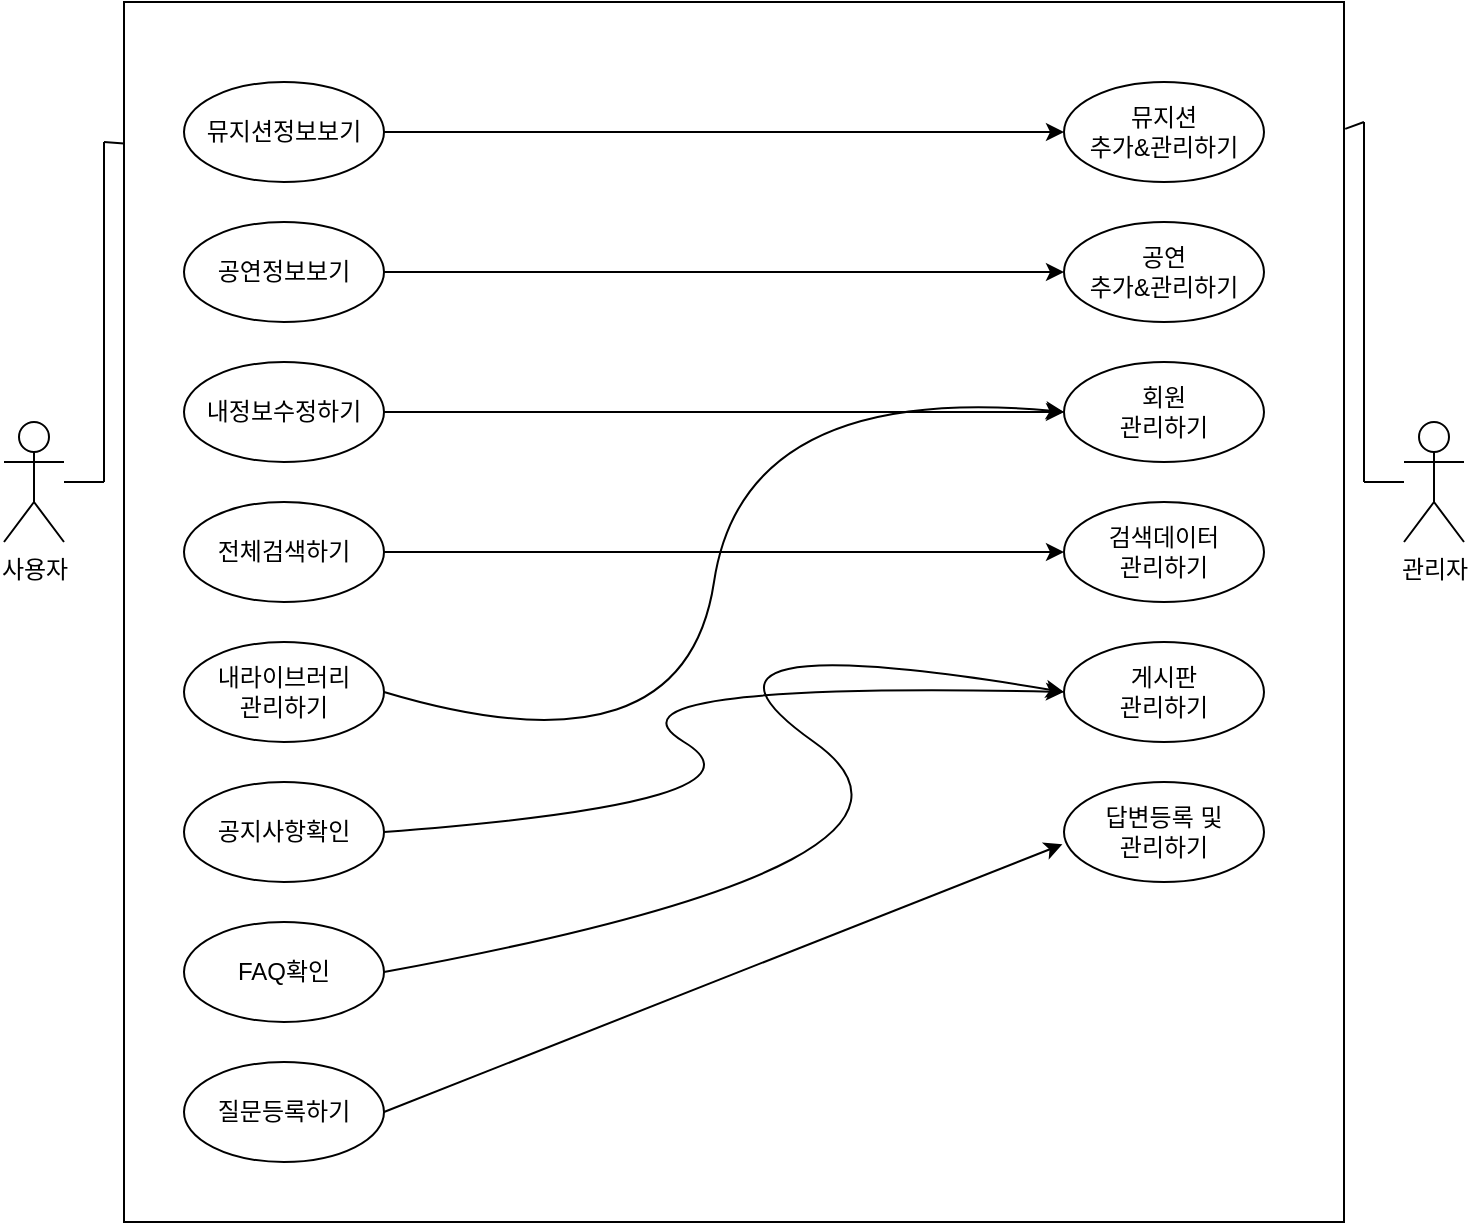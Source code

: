 <mxfile version="21.2.8" type="device">
  <diagram name="페이지-1" id="MNSyX0nAyqIWLE5m86CJ">
    <mxGraphModel dx="915" dy="690" grid="1" gridSize="10" guides="1" tooltips="1" connect="1" arrows="1" fold="1" page="1" pageScale="1" pageWidth="827" pageHeight="1169" math="0" shadow="0">
      <root>
        <mxCell id="0" />
        <mxCell id="1" parent="0" />
        <mxCell id="owrfFXBdQkXe82NQp9ih-38" value="" style="whiteSpace=wrap;html=1;aspect=fixed;" vertex="1" parent="1">
          <mxGeometry x="120" y="240" width="610" height="610" as="geometry" />
        </mxCell>
        <mxCell id="owrfFXBdQkXe82NQp9ih-4" value="사용자" style="shape=umlActor;verticalLabelPosition=bottom;verticalAlign=top;html=1;outlineConnect=0;" vertex="1" parent="1">
          <mxGeometry x="60" y="450" width="30" height="60" as="geometry" />
        </mxCell>
        <mxCell id="owrfFXBdQkXe82NQp9ih-5" value="관리자" style="shape=umlActor;verticalLabelPosition=bottom;verticalAlign=top;html=1;outlineConnect=0;" vertex="1" parent="1">
          <mxGeometry x="760" y="450" width="30" height="60" as="geometry" />
        </mxCell>
        <mxCell id="owrfFXBdQkXe82NQp9ih-6" value="뮤지션정보보기" style="ellipse;whiteSpace=wrap;html=1;" vertex="1" parent="1">
          <mxGeometry x="150" y="280" width="100" height="50" as="geometry" />
        </mxCell>
        <mxCell id="owrfFXBdQkXe82NQp9ih-7" value="공연정보보기" style="ellipse;whiteSpace=wrap;html=1;" vertex="1" parent="1">
          <mxGeometry x="150" y="350" width="100" height="50" as="geometry" />
        </mxCell>
        <mxCell id="owrfFXBdQkXe82NQp9ih-8" value="내정보수정하기" style="ellipse;whiteSpace=wrap;html=1;" vertex="1" parent="1">
          <mxGeometry x="150" y="420" width="100" height="50" as="geometry" />
        </mxCell>
        <mxCell id="owrfFXBdQkXe82NQp9ih-10" value="전체검색하기" style="ellipse;whiteSpace=wrap;html=1;" vertex="1" parent="1">
          <mxGeometry x="150" y="490" width="100" height="50" as="geometry" />
        </mxCell>
        <mxCell id="owrfFXBdQkXe82NQp9ih-11" value="내라이브러리&lt;br&gt;관리하기" style="ellipse;whiteSpace=wrap;html=1;" vertex="1" parent="1">
          <mxGeometry x="150" y="560" width="100" height="50" as="geometry" />
        </mxCell>
        <mxCell id="owrfFXBdQkXe82NQp9ih-12" value="공지사항확인" style="ellipse;whiteSpace=wrap;html=1;" vertex="1" parent="1">
          <mxGeometry x="150" y="630" width="100" height="50" as="geometry" />
        </mxCell>
        <mxCell id="owrfFXBdQkXe82NQp9ih-13" value="FAQ확인" style="ellipse;whiteSpace=wrap;html=1;" vertex="1" parent="1">
          <mxGeometry x="150" y="700" width="100" height="50" as="geometry" />
        </mxCell>
        <mxCell id="owrfFXBdQkXe82NQp9ih-14" value="뮤지션&lt;br&gt;추가&amp;amp;관리하기" style="ellipse;whiteSpace=wrap;html=1;" vertex="1" parent="1">
          <mxGeometry x="590" y="280" width="100" height="50" as="geometry" />
        </mxCell>
        <mxCell id="owrfFXBdQkXe82NQp9ih-15" value="공연&lt;br&gt;추가&amp;amp;관리하기" style="ellipse;whiteSpace=wrap;html=1;" vertex="1" parent="1">
          <mxGeometry x="590" y="350" width="100" height="50" as="geometry" />
        </mxCell>
        <mxCell id="owrfFXBdQkXe82NQp9ih-16" value="회원&lt;br&gt;관리하기" style="ellipse;whiteSpace=wrap;html=1;" vertex="1" parent="1">
          <mxGeometry x="590" y="420" width="100" height="50" as="geometry" />
        </mxCell>
        <mxCell id="owrfFXBdQkXe82NQp9ih-17" value="검색데이터&lt;br&gt;관리하기" style="ellipse;whiteSpace=wrap;html=1;" vertex="1" parent="1">
          <mxGeometry x="590" y="490" width="100" height="50" as="geometry" />
        </mxCell>
        <mxCell id="owrfFXBdQkXe82NQp9ih-18" value="게시판&lt;br&gt;관리하기" style="ellipse;whiteSpace=wrap;html=1;" vertex="1" parent="1">
          <mxGeometry x="590" y="560" width="100" height="50" as="geometry" />
        </mxCell>
        <mxCell id="owrfFXBdQkXe82NQp9ih-19" value="" style="endArrow=classic;html=1;rounded=0;exitX=1;exitY=0.5;exitDx=0;exitDy=0;entryX=0;entryY=0.5;entryDx=0;entryDy=0;" edge="1" parent="1" source="owrfFXBdQkXe82NQp9ih-6" target="owrfFXBdQkXe82NQp9ih-14">
          <mxGeometry width="50" height="50" relative="1" as="geometry">
            <mxPoint x="350" y="630" as="sourcePoint" />
            <mxPoint x="400" y="580" as="targetPoint" />
          </mxGeometry>
        </mxCell>
        <mxCell id="owrfFXBdQkXe82NQp9ih-22" value="" style="endArrow=classic;html=1;rounded=0;exitX=1;exitY=0.5;exitDx=0;exitDy=0;entryX=0;entryY=0.5;entryDx=0;entryDy=0;" edge="1" parent="1" source="owrfFXBdQkXe82NQp9ih-7" target="owrfFXBdQkXe82NQp9ih-15">
          <mxGeometry width="50" height="50" relative="1" as="geometry">
            <mxPoint x="350" y="630" as="sourcePoint" />
            <mxPoint x="400" y="580" as="targetPoint" />
          </mxGeometry>
        </mxCell>
        <mxCell id="owrfFXBdQkXe82NQp9ih-23" value="" style="endArrow=classic;html=1;rounded=0;exitX=1;exitY=0.5;exitDx=0;exitDy=0;entryX=0;entryY=0.5;entryDx=0;entryDy=0;" edge="1" parent="1" source="owrfFXBdQkXe82NQp9ih-8" target="owrfFXBdQkXe82NQp9ih-16">
          <mxGeometry width="50" height="50" relative="1" as="geometry">
            <mxPoint x="350" y="630" as="sourcePoint" />
            <mxPoint x="400" y="580" as="targetPoint" />
          </mxGeometry>
        </mxCell>
        <mxCell id="owrfFXBdQkXe82NQp9ih-24" value="" style="endArrow=classic;html=1;rounded=0;exitX=1;exitY=0.5;exitDx=0;exitDy=0;entryX=0;entryY=0.5;entryDx=0;entryDy=0;" edge="1" parent="1" source="owrfFXBdQkXe82NQp9ih-10" target="owrfFXBdQkXe82NQp9ih-17">
          <mxGeometry width="50" height="50" relative="1" as="geometry">
            <mxPoint x="350" y="630" as="sourcePoint" />
            <mxPoint x="400" y="580" as="targetPoint" />
          </mxGeometry>
        </mxCell>
        <mxCell id="owrfFXBdQkXe82NQp9ih-26" value="" style="curved=1;endArrow=classic;html=1;rounded=0;exitX=1;exitY=0.5;exitDx=0;exitDy=0;entryX=0;entryY=0.5;entryDx=0;entryDy=0;" edge="1" parent="1" source="owrfFXBdQkXe82NQp9ih-11" target="owrfFXBdQkXe82NQp9ih-16">
          <mxGeometry width="50" height="50" relative="1" as="geometry">
            <mxPoint x="350" y="630" as="sourcePoint" />
            <mxPoint x="400" y="580" as="targetPoint" />
            <Array as="points">
              <mxPoint x="400" y="630" />
              <mxPoint x="430" y="430" />
            </Array>
          </mxGeometry>
        </mxCell>
        <mxCell id="owrfFXBdQkXe82NQp9ih-27" value="" style="curved=1;endArrow=classic;html=1;rounded=0;exitX=1;exitY=0.5;exitDx=0;exitDy=0;entryX=0;entryY=0.5;entryDx=0;entryDy=0;" edge="1" parent="1" source="owrfFXBdQkXe82NQp9ih-12" target="owrfFXBdQkXe82NQp9ih-18">
          <mxGeometry width="50" height="50" relative="1" as="geometry">
            <mxPoint x="350" y="630" as="sourcePoint" />
            <mxPoint x="400" y="580" as="targetPoint" />
            <Array as="points">
              <mxPoint x="450" y="640" />
              <mxPoint x="350" y="580" />
            </Array>
          </mxGeometry>
        </mxCell>
        <mxCell id="owrfFXBdQkXe82NQp9ih-28" value="" style="curved=1;endArrow=classic;html=1;rounded=0;exitX=1;exitY=0.5;exitDx=0;exitDy=0;entryX=0;entryY=0.5;entryDx=0;entryDy=0;" edge="1" parent="1" source="owrfFXBdQkXe82NQp9ih-13" target="owrfFXBdQkXe82NQp9ih-18">
          <mxGeometry width="50" height="50" relative="1" as="geometry">
            <mxPoint x="350" y="630" as="sourcePoint" />
            <mxPoint x="400" y="580" as="targetPoint" />
            <Array as="points">
              <mxPoint x="550" y="670" />
              <mxPoint x="380" y="550" />
            </Array>
          </mxGeometry>
        </mxCell>
        <mxCell id="owrfFXBdQkXe82NQp9ih-29" value="질문등록하기" style="ellipse;whiteSpace=wrap;html=1;" vertex="1" parent="1">
          <mxGeometry x="150" y="770" width="100" height="50" as="geometry" />
        </mxCell>
        <mxCell id="owrfFXBdQkXe82NQp9ih-30" value="답변등록 및&lt;br&gt;관리하기" style="ellipse;whiteSpace=wrap;html=1;" vertex="1" parent="1">
          <mxGeometry x="590" y="630" width="100" height="50" as="geometry" />
        </mxCell>
        <mxCell id="owrfFXBdQkXe82NQp9ih-37" value="" style="endArrow=classic;html=1;rounded=0;exitX=1;exitY=0.5;exitDx=0;exitDy=0;entryX=-0.008;entryY=0.623;entryDx=0;entryDy=0;entryPerimeter=0;" edge="1" parent="1" source="owrfFXBdQkXe82NQp9ih-29" target="owrfFXBdQkXe82NQp9ih-30">
          <mxGeometry width="50" height="50" relative="1" as="geometry">
            <mxPoint x="350" y="630" as="sourcePoint" />
            <mxPoint x="400" y="580" as="targetPoint" />
          </mxGeometry>
        </mxCell>
        <mxCell id="owrfFXBdQkXe82NQp9ih-39" value="" style="endArrow=none;html=1;rounded=0;entryX=0;entryY=0.116;entryDx=0;entryDy=0;entryPerimeter=0;" edge="1" parent="1" target="owrfFXBdQkXe82NQp9ih-38">
          <mxGeometry width="50" height="50" relative="1" as="geometry">
            <mxPoint x="110" y="310" as="sourcePoint" />
            <mxPoint x="460" y="530" as="targetPoint" />
          </mxGeometry>
        </mxCell>
        <mxCell id="owrfFXBdQkXe82NQp9ih-40" value="" style="endArrow=none;html=1;rounded=0;" edge="1" parent="1">
          <mxGeometry width="50" height="50" relative="1" as="geometry">
            <mxPoint x="110" y="480" as="sourcePoint" />
            <mxPoint x="110" y="310" as="targetPoint" />
          </mxGeometry>
        </mxCell>
        <mxCell id="owrfFXBdQkXe82NQp9ih-42" value="" style="endArrow=none;html=1;rounded=0;" edge="1" parent="1" source="owrfFXBdQkXe82NQp9ih-4">
          <mxGeometry width="50" height="50" relative="1" as="geometry">
            <mxPoint x="410" y="580" as="sourcePoint" />
            <mxPoint x="110" y="480" as="targetPoint" />
          </mxGeometry>
        </mxCell>
        <mxCell id="owrfFXBdQkXe82NQp9ih-45" value="" style="endArrow=none;html=1;rounded=0;" edge="1" parent="1" target="owrfFXBdQkXe82NQp9ih-5">
          <mxGeometry width="50" height="50" relative="1" as="geometry">
            <mxPoint x="740" y="480" as="sourcePoint" />
            <mxPoint x="460" y="530" as="targetPoint" />
          </mxGeometry>
        </mxCell>
        <mxCell id="owrfFXBdQkXe82NQp9ih-46" value="" style="endArrow=none;html=1;rounded=0;" edge="1" parent="1">
          <mxGeometry width="50" height="50" relative="1" as="geometry">
            <mxPoint x="740" y="480" as="sourcePoint" />
            <mxPoint x="740" y="300" as="targetPoint" />
          </mxGeometry>
        </mxCell>
        <mxCell id="owrfFXBdQkXe82NQp9ih-47" value="" style="endArrow=none;html=1;rounded=0;exitX=1.001;exitY=0.104;exitDx=0;exitDy=0;exitPerimeter=0;" edge="1" parent="1" source="owrfFXBdQkXe82NQp9ih-38">
          <mxGeometry width="50" height="50" relative="1" as="geometry">
            <mxPoint x="410" y="580" as="sourcePoint" />
            <mxPoint x="740" y="300" as="targetPoint" />
          </mxGeometry>
        </mxCell>
      </root>
    </mxGraphModel>
  </diagram>
</mxfile>
